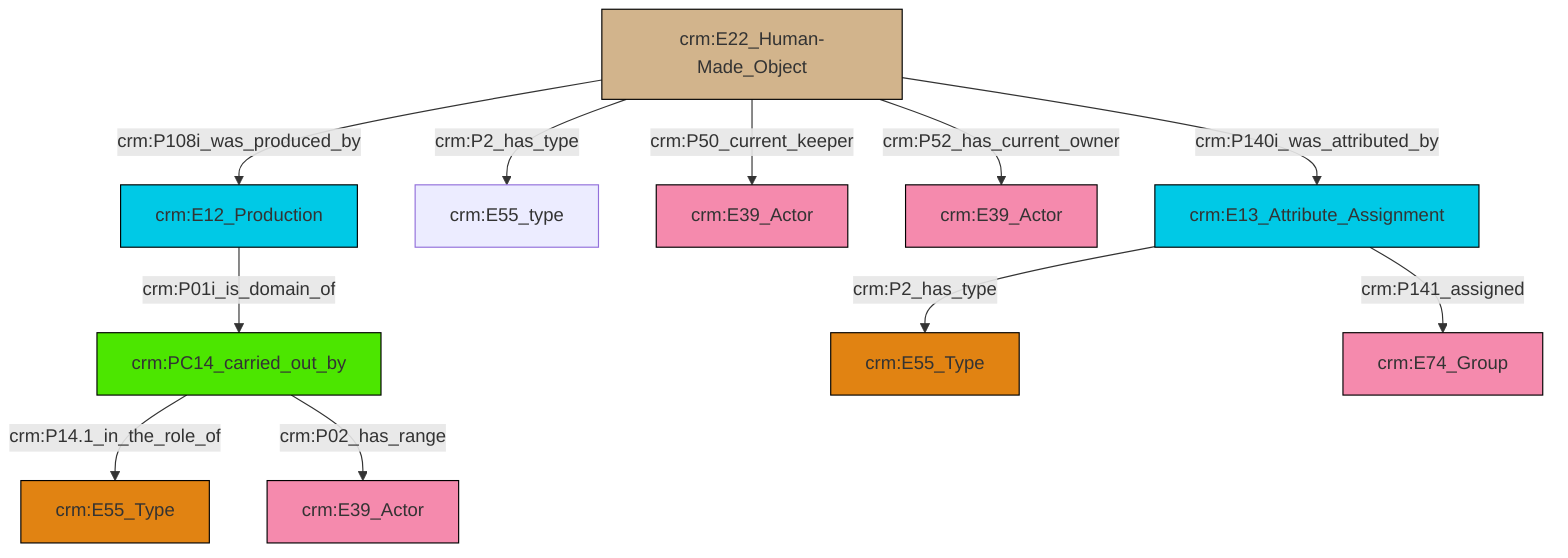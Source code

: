 graph TD
classDef Literal fill:#f2f2f2,stroke:#000000;
classDef CRM_Entity fill:#FFFFFF,stroke:#000000;
classDef Temporal_Entity fill:#00C9E6, stroke:#000000;
classDef Type fill:#E18312, stroke:#000000;
classDef Time-Span fill:#2C9C91, stroke:#000000;
classDef Appellation fill:#FFEB7F, stroke:#000000;
classDef Place fill:#008836, stroke:#000000;
classDef Persistent_Item fill:#B266B2, stroke:#000000;
classDef Conceptual_Object fill:#FFD700, stroke:#000000;
classDef Physical_Thing fill:#D2B48C, stroke:#000000;
classDef Actor fill:#f58aad, stroke:#000000;
classDef PC_Classes fill:#4ce600, stroke:#000000;
classDef Multi fill:#cccccc,stroke:#000000;

4["crm:E22_Human-Made_Object"]:::Physical_Thing -->|crm:P108i_was_produced_by| 5["crm:E12_Production"]:::Temporal_Entity
8["crm:PC14_carried_out_by"]:::PC_Classes -->|crm:P14.1_in_the_role_of| 10["crm:E55_Type"]:::Type
4["crm:E22_Human-Made_Object"]:::Physical_Thing -->|crm:P2_has_type| 2["crm:E55_type"]:::Default
5["crm:E12_Production"]:::Temporal_Entity -->|crm:P01i_is_domain_of| 8["crm:PC14_carried_out_by"]:::PC_Classes
17["crm:E13_Attribute_Assignment"]:::Temporal_Entity -->|crm:P2_has_type| 12["crm:E55_Type"]:::Type
8["crm:PC14_carried_out_by"]:::PC_Classes -->|crm:P02_has_range| 6["crm:E39_Actor"]:::Actor
4["crm:E22_Human-Made_Object"]:::Physical_Thing -->|crm:P50_current_keeper| 15["crm:E39_Actor"]:::Actor
4["crm:E22_Human-Made_Object"]:::Physical_Thing -->|crm:P52_has_current_owner| 20["crm:E39_Actor"]:::Actor
17["crm:E13_Attribute_Assignment"]:::Temporal_Entity -->|crm:P141_assigned| 0["crm:E74_Group"]:::Actor
4["crm:E22_Human-Made_Object"]:::Physical_Thing -->|crm:P140i_was_attributed_by| 17["crm:E13_Attribute_Assignment"]:::Temporal_Entity